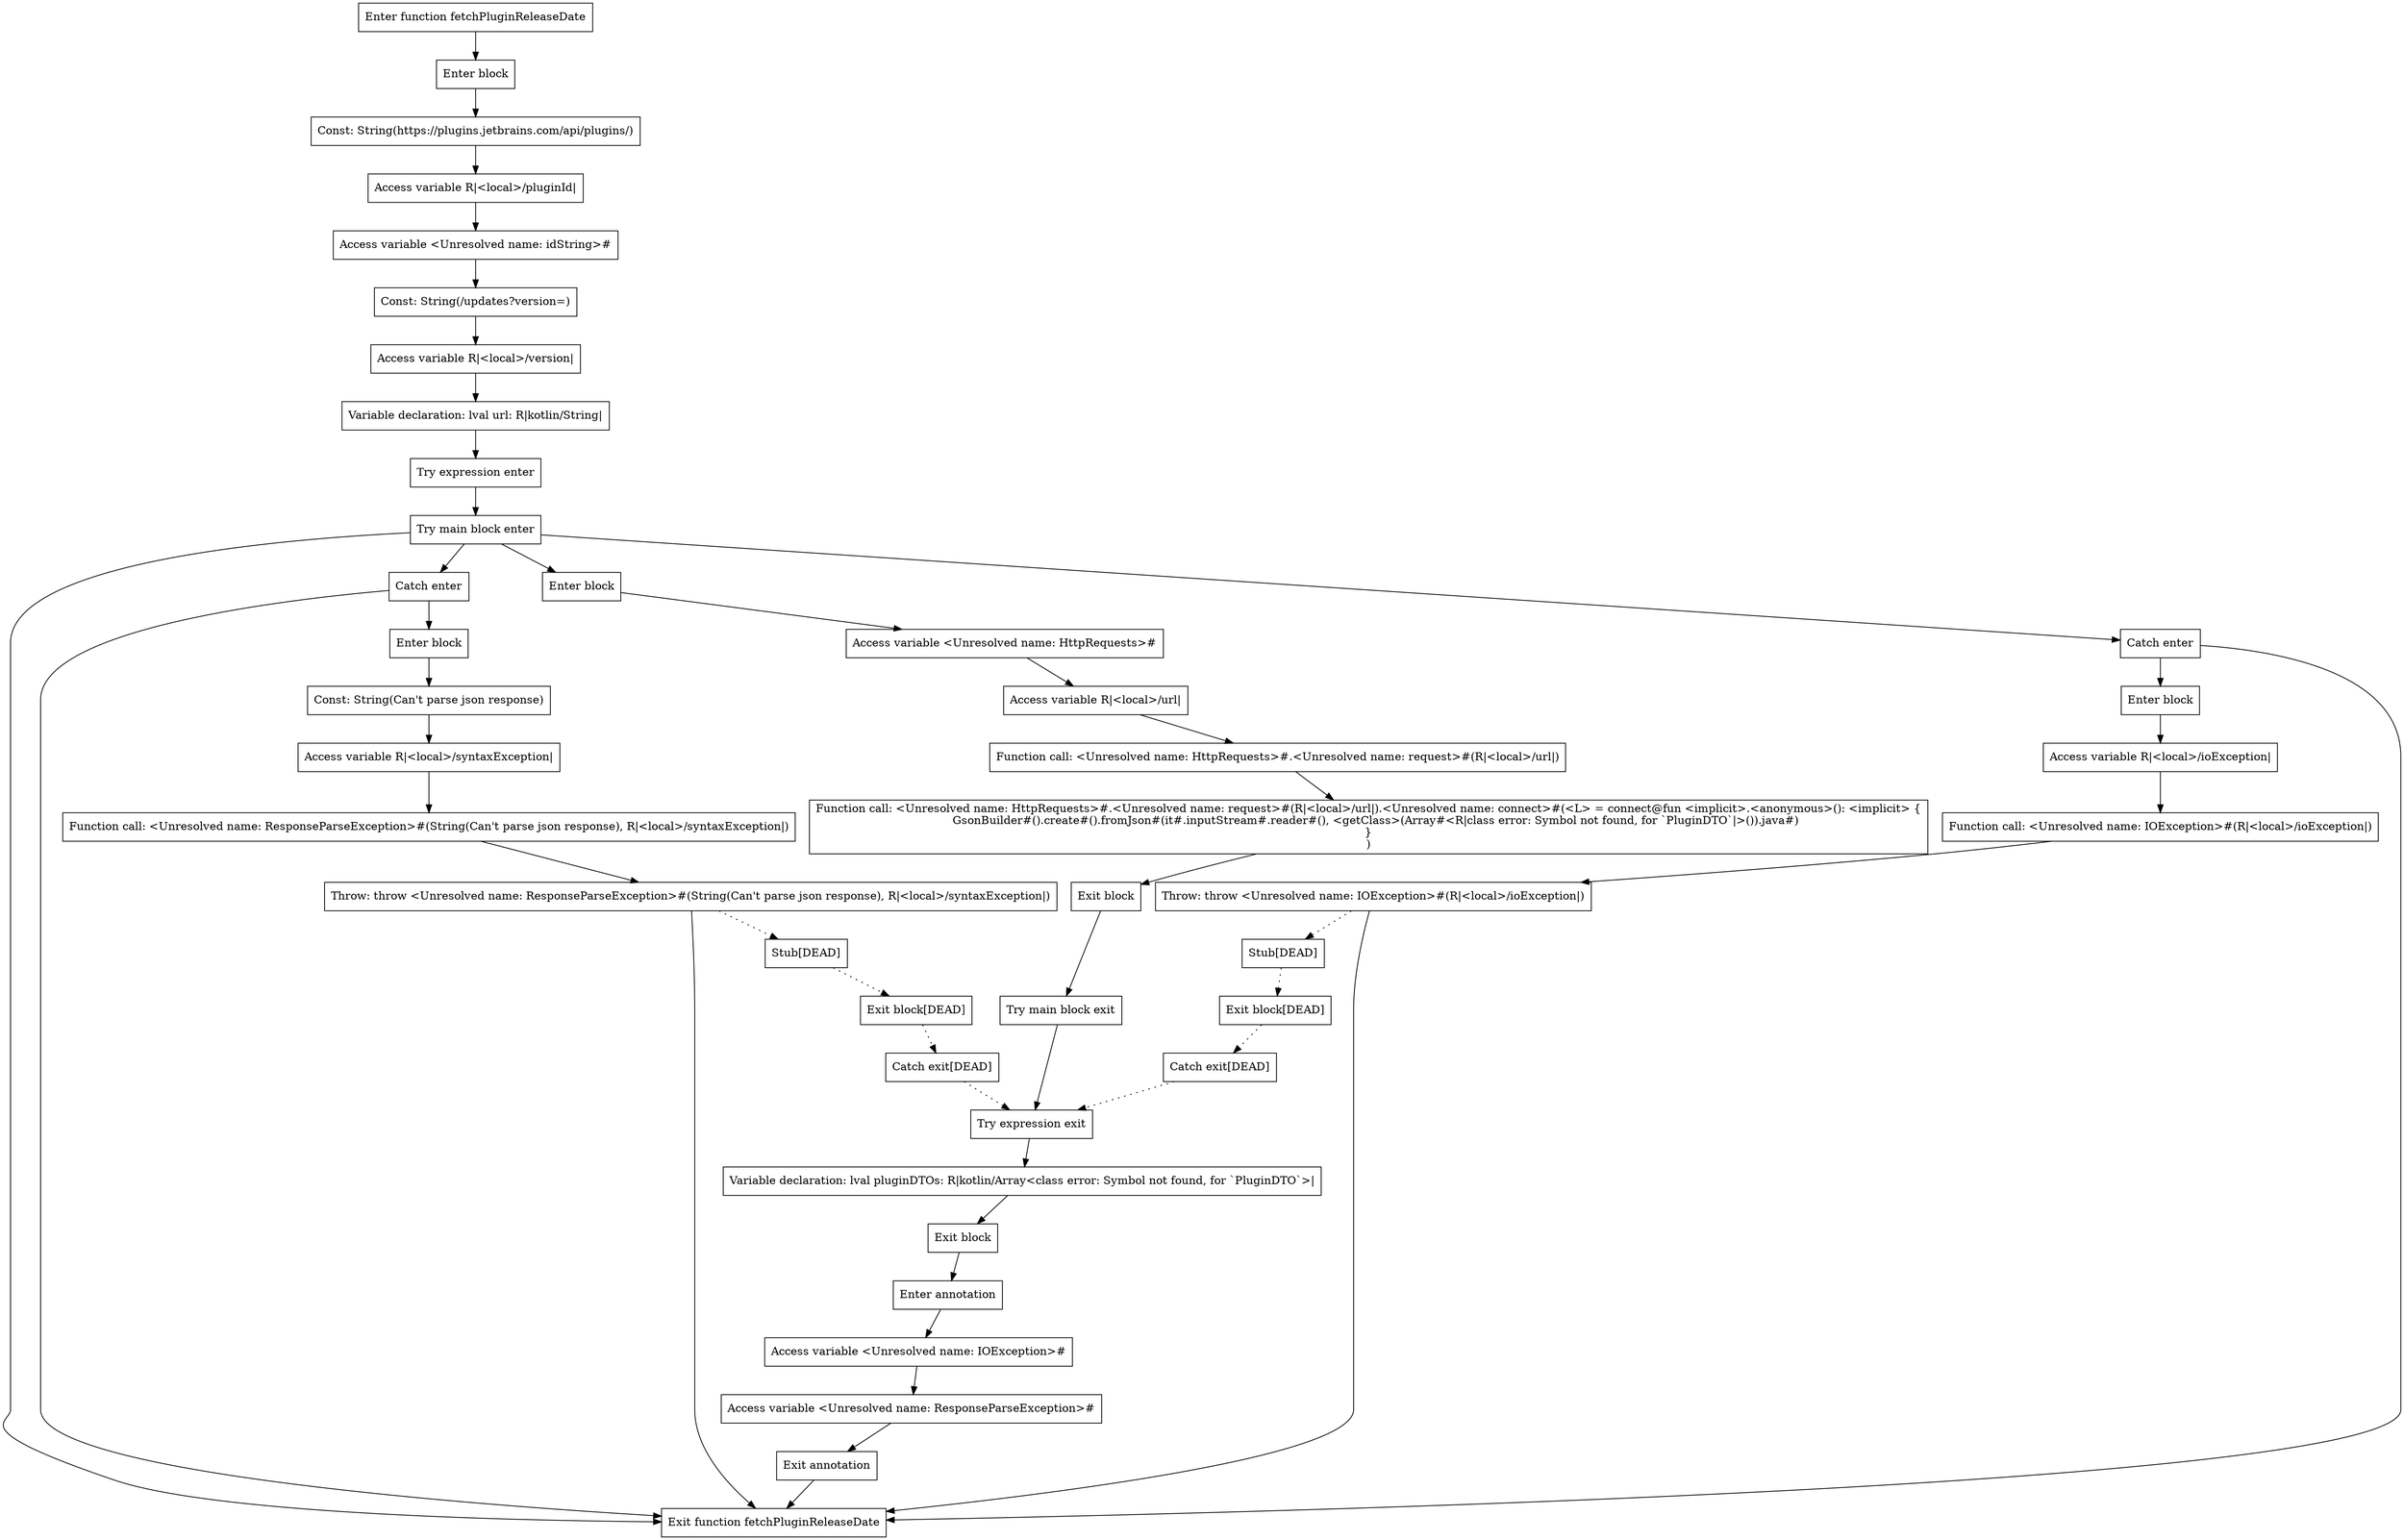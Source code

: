 digraph complex_kt {
subgraph fetchPluginReleaseDate {
  0 [shape=box label="Enter function fetchPluginReleaseDate"];
  1 [shape=box label="Enter block"];
  2 [shape=box label="Const: String(https://plugins.jetbrains.com/api/plugins/)"];
  3 [shape=box label="Access variable R|<local>/pluginId|"];
  4 [shape=box label="Access variable <Unresolved name: idString>#"];
  5 [shape=box label="Const: String(/updates?version=)"];
  6 [shape=box label="Access variable R|<local>/version|"];
  7 [shape=box label="Variable declaration: lval url: R|kotlin/String|"];
  8 [shape=box label="Try expression enter"];
  9 [shape=box label="Try main block enter"];
  10 [shape=box label="Enter block"];
  11 [shape=box label="Access variable <Unresolved name: HttpRequests>#"];
  12 [shape=box label="Access variable R|<local>/url|"];
  13 [shape=box label="Function call: <Unresolved name: HttpRequests>#.<Unresolved name: request>#(R|<local>/url|)"];
  14 [shape=box label="Function call: <Unresolved name: HttpRequests>#.<Unresolved name: request>#(R|<local>/url|).<Unresolved name: connect>#(<L> = connect@fun <implicit>.<anonymous>(): <implicit> {
    GsonBuilder#().create#().fromJson#(it#.inputStream#.reader#(), <getClass>(Array#<R|class error: Symbol not found, for `PluginDTO`|>()).java#)
}
)"];
  15 [shape=box label="Exit block"];
  16 [shape=box label="Try main block exit"];
  17 [shape=box label="Catch enter"];
  18 [shape=box label="Enter block"];
  19 [shape=box label="Const: String(Can't parse json response)"];
  20 [shape=box label="Access variable R|<local>/syntaxException|"];
  21 [shape=box label="Function call: <Unresolved name: ResponseParseException>#(String(Can't parse json response), R|<local>/syntaxException|)"];
  22 [shape=box label="Throw: throw <Unresolved name: ResponseParseException>#(String(Can't parse json response), R|<local>/syntaxException|)"];
  23 [shape=box label="Stub[DEAD]"];
  24 [shape=box label="Exit block[DEAD]"];
  25 [shape=box label="Catch exit[DEAD]"];
  26 [shape=box label="Catch enter"];
  27 [shape=box label="Enter block"];
  28 [shape=box label="Access variable R|<local>/ioException|"];
  29 [shape=box label="Function call: <Unresolved name: IOException>#(R|<local>/ioException|)"];
  30 [shape=box label="Throw: throw <Unresolved name: IOException>#(R|<local>/ioException|)"];
  31 [shape=box label="Stub[DEAD]"];
  32 [shape=box label="Exit block[DEAD]"];
  33 [shape=box label="Catch exit[DEAD]"];
  34 [shape=box label="Try expression exit"];
  35 [shape=box label="Variable declaration: lval pluginDTOs: R|kotlin/Array<class error: Symbol not found, for `PluginDTO`>|"];
  36 [shape=box label="Exit block"];
  37 [shape=box label="Enter annotation"];
  38 [shape=box label="Access variable <Unresolved name: IOException>#"];
  39 [shape=box label="Access variable <Unresolved name: ResponseParseException>#"];
  40 [shape=box label="Exit annotation"];
  41 [shape=box label="Exit function fetchPluginReleaseDate"];

  0 -> {1};
  1 -> {2};
  2 -> {3};
  3 -> {4};
  4 -> {5};
  5 -> {6};
  6 -> {7};
  7 -> {8};
  8 -> {9};
  9 -> {41 26 17 10};
  10 -> {11};
  11 -> {12};
  12 -> {13};
  13 -> {14};
  14 -> {15};
  15 -> {16};
  16 -> {34};
  17 -> {41 18};
  18 -> {19};
  19 -> {20};
  20 -> {21};
  21 -> {22};
  22 -> {41};
  22 -> {23} [style=dotted];
  23 -> {24} [style=dotted];
  24 -> {25} [style=dotted];
  25 -> {34} [style=dotted];
  26 -> {41 27};
  27 -> {28};
  28 -> {29};
  29 -> {30};
  30 -> {41};
  30 -> {31} [style=dotted];
  31 -> {32} [style=dotted];
  32 -> {33} [style=dotted];
  33 -> {34} [style=dotted];
  34 -> {35};
  35 -> {36};
  36 -> {37};
  37 -> {38};
  38 -> {39};
  39 -> {40};
  40 -> {41};
}

}
